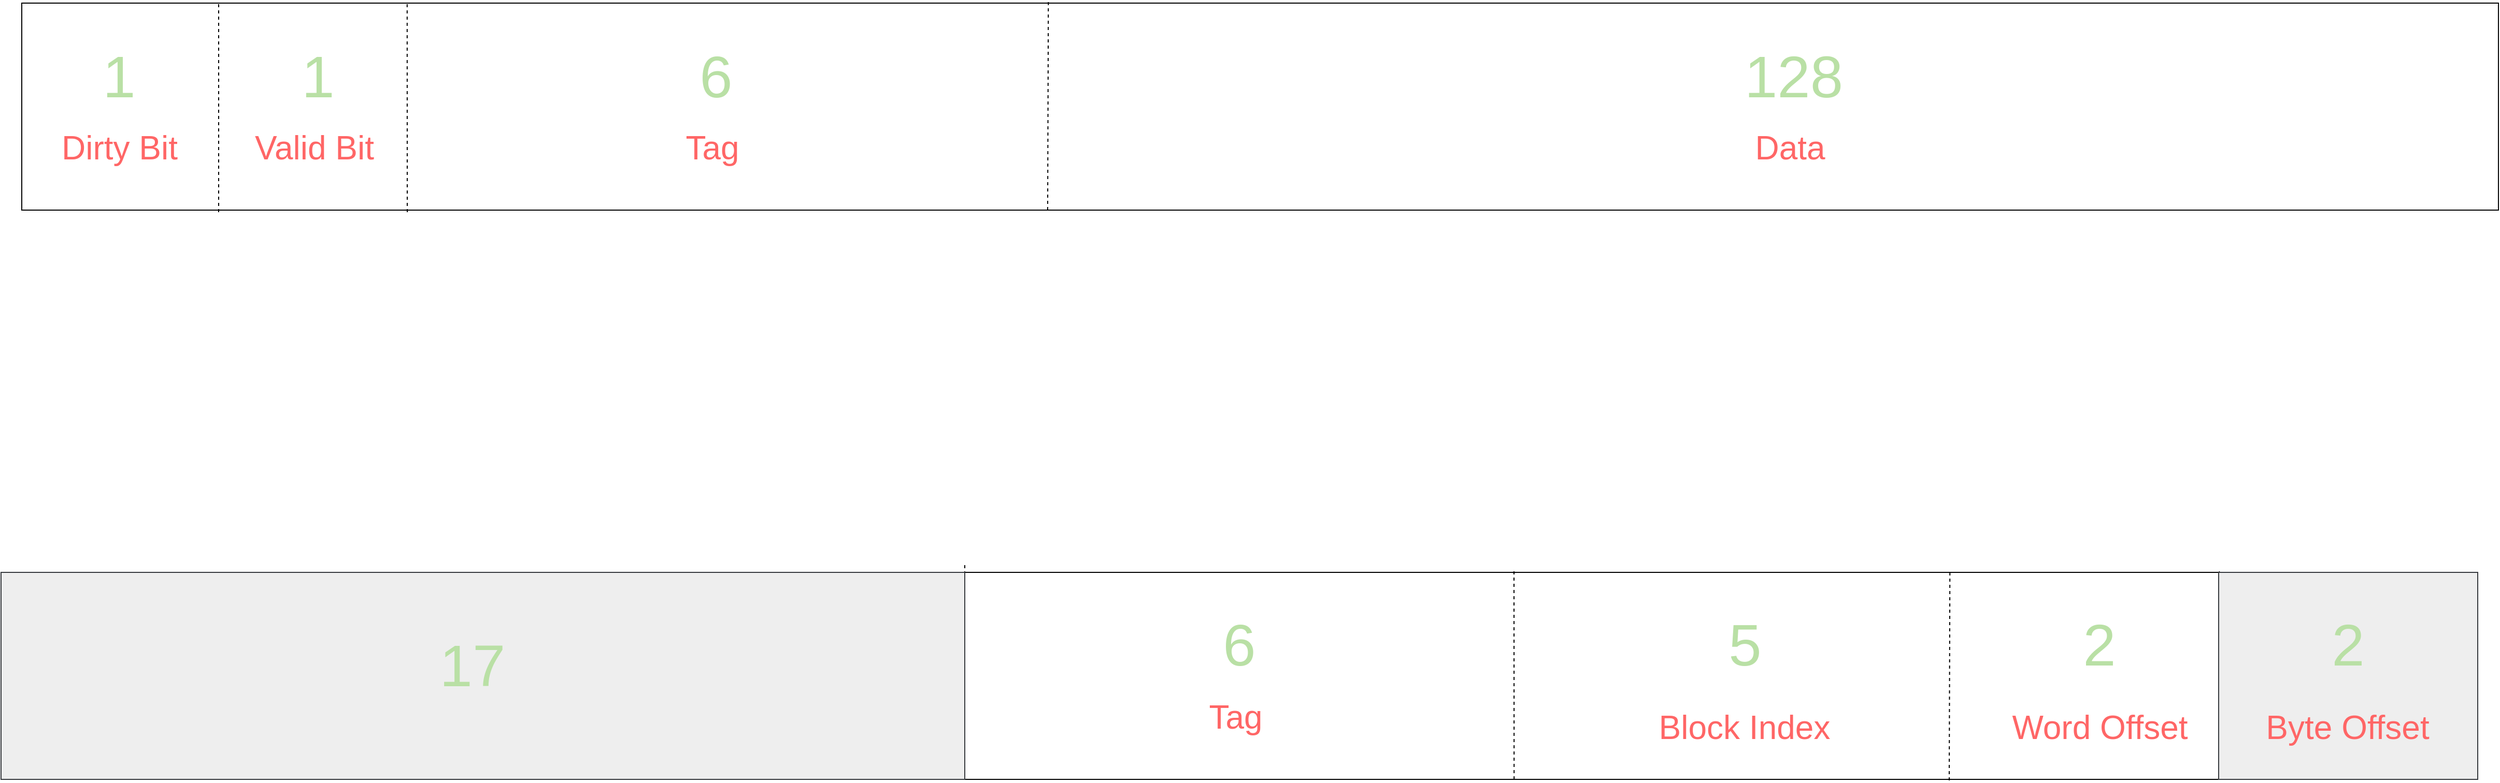 <mxfile version="14.4.3" type="device"><diagram id="cU0h6jQ_p8P6bVY95d0t" name="Page-1"><mxGraphModel dx="3128" dy="1876" grid="1" gridSize="10" guides="1" tooltips="1" connect="1" arrows="1" fold="1" page="1" pageScale="1" pageWidth="850" pageHeight="1100" math="0" shadow="0"><root><mxCell id="0"/><mxCell id="1" parent="0"/><mxCell id="wbMXNcB-0V5xZtRAZRc4-24" value="" style="rounded=0;whiteSpace=wrap;html=1;" parent="1" vertex="1"><mxGeometry x="160" y="670" width="2390" height="200" as="geometry"/></mxCell><mxCell id="wbMXNcB-0V5xZtRAZRc4-1" value="" style="rounded=0;whiteSpace=wrap;html=1;" parent="1" vertex="1"><mxGeometry x="180" y="120" width="2390" height="200" as="geometry"/></mxCell><mxCell id="wbMXNcB-0V5xZtRAZRc4-5" value="" style="endArrow=none;dashed=1;html=1;" parent="1" edge="1"><mxGeometry width="50" height="50" relative="1" as="geometry"><mxPoint x="370" y="322" as="sourcePoint"/><mxPoint x="370" y="120" as="targetPoint"/><Array as="points"><mxPoint x="370" y="120"/></Array></mxGeometry></mxCell><mxCell id="wbMXNcB-0V5xZtRAZRc4-7" value="&lt;font style=&quot;font-size: 57px&quot; color=&quot;#b9e0a5&quot;&gt;1&lt;/font&gt;" style="text;html=1;strokeColor=none;fillColor=none;align=center;verticalAlign=middle;whiteSpace=wrap;rounded=0;" parent="1" vertex="1"><mxGeometry x="238.75" y="181" width="70" height="20" as="geometry"/></mxCell><mxCell id="wbMXNcB-0V5xZtRAZRc4-9" value="&lt;font style=&quot;font-size: 32px&quot; color=&quot;#ff6666&quot;&gt;Dirty Bit&lt;/font&gt;" style="text;html=1;strokeColor=none;fillColor=none;align=center;verticalAlign=middle;whiteSpace=wrap;rounded=0;" parent="1" vertex="1"><mxGeometry x="197.5" y="250" width="152.5" height="20" as="geometry"/></mxCell><mxCell id="wbMXNcB-0V5xZtRAZRc4-12" value="" style="endArrow=none;dashed=1;html=1;" parent="1" edge="1"><mxGeometry width="50" height="50" relative="1" as="geometry"><mxPoint x="552" y="322" as="sourcePoint"/><mxPoint x="551.9" y="118" as="targetPoint"/><Array as="points"><mxPoint x="551.9" y="118"/></Array></mxGeometry></mxCell><mxCell id="wbMXNcB-0V5xZtRAZRc4-13" value="&lt;font style=&quot;font-size: 57px&quot; color=&quot;#b9e0a5&quot;&gt;1&lt;/font&gt;" style="text;html=1;strokeColor=none;fillColor=none;align=center;verticalAlign=middle;whiteSpace=wrap;rounded=0;" parent="1" vertex="1"><mxGeometry x="431.25" y="181" width="70" height="20" as="geometry"/></mxCell><mxCell id="wbMXNcB-0V5xZtRAZRc4-14" value="&lt;font style=&quot;font-size: 32px&quot; color=&quot;#ff6666&quot;&gt;Valid Bit&lt;/font&gt;" style="text;html=1;strokeColor=none;fillColor=none;align=center;verticalAlign=middle;whiteSpace=wrap;rounded=0;" parent="1" vertex="1"><mxGeometry x="386" y="250" width="152.5" height="20" as="geometry"/></mxCell><mxCell id="wbMXNcB-0V5xZtRAZRc4-15" value="" style="endArrow=none;dashed=1;html=1;exitX=0.225;exitY=1;exitDx=0;exitDy=0;exitPerimeter=0;" parent="1" edge="1"><mxGeometry width="50" height="50" relative="1" as="geometry"><mxPoint x="1170" y="320" as="sourcePoint"/><mxPoint x="1170.65" y="118.0" as="targetPoint"/><Array as="points"><mxPoint x="1170.65" y="118"/></Array></mxGeometry></mxCell><mxCell id="wbMXNcB-0V5xZtRAZRc4-17" value="&lt;font style=&quot;font-size: 57px&quot; color=&quot;#b9e0a5&quot;&gt;6&lt;/font&gt;" style="text;html=1;strokeColor=none;fillColor=none;align=center;verticalAlign=middle;whiteSpace=wrap;rounded=0;" parent="1" vertex="1"><mxGeometry x="815.25" y="181" width="70" height="20" as="geometry"/></mxCell><mxCell id="wbMXNcB-0V5xZtRAZRc4-18" value="&lt;font style=&quot;font-size: 32px&quot; color=&quot;#ff6666&quot;&gt;Tag&lt;/font&gt;" style="text;html=1;strokeColor=none;fillColor=none;align=center;verticalAlign=middle;whiteSpace=wrap;rounded=0;" parent="1" vertex="1"><mxGeometry x="770" y="250" width="152.5" height="20" as="geometry"/></mxCell><mxCell id="wbMXNcB-0V5xZtRAZRc4-21" value="&lt;font style=&quot;font-size: 57px&quot; color=&quot;#b9e0a5&quot;&gt;128&lt;/font&gt;" style="text;html=1;strokeColor=none;fillColor=none;align=center;verticalAlign=middle;whiteSpace=wrap;rounded=0;" parent="1" vertex="1"><mxGeometry x="1855.25" y="181" width="70" height="20" as="geometry"/></mxCell><mxCell id="wbMXNcB-0V5xZtRAZRc4-22" value="&lt;font style=&quot;font-size: 32px&quot; color=&quot;#ff6666&quot;&gt;Data&lt;/font&gt;" style="text;html=1;strokeColor=none;fillColor=none;align=center;verticalAlign=middle;whiteSpace=wrap;rounded=0;" parent="1" vertex="1"><mxGeometry x="1810" y="250" width="152.5" height="20" as="geometry"/></mxCell><mxCell id="wbMXNcB-0V5xZtRAZRc4-25" value="" style="endArrow=none;dashed=1;html=1;" parent="1" edge="1"><mxGeometry width="50" height="50" relative="1" as="geometry"><mxPoint x="1090" y="864" as="sourcePoint"/><mxPoint x="1090" y="662" as="targetPoint"/><Array as="points"/></mxGeometry></mxCell><mxCell id="wbMXNcB-0V5xZtRAZRc4-28" value="" style="endArrow=none;dashed=1;html=1;" parent="1" edge="1"><mxGeometry width="50" height="50" relative="1" as="geometry"><mxPoint x="1620.1" y="870" as="sourcePoint"/><mxPoint x="1620" y="666" as="targetPoint"/><Array as="points"><mxPoint x="1620" y="666"/></Array></mxGeometry></mxCell><mxCell id="wbMXNcB-0V5xZtRAZRc4-31" value="" style="endArrow=none;dashed=1;html=1;exitX=0.225;exitY=1;exitDx=0;exitDy=0;exitPerimeter=0;" parent="1" edge="1"><mxGeometry width="50" height="50" relative="1" as="geometry"><mxPoint x="2040" y="871" as="sourcePoint"/><mxPoint x="2040.65" y="669.0" as="targetPoint"/><Array as="points"><mxPoint x="2040.65" y="669"/></Array></mxGeometry></mxCell><mxCell id="wbMXNcB-0V5xZtRAZRc4-34" value="&lt;font style=&quot;font-size: 57px&quot; color=&quot;#b9e0a5&quot;&gt;2&lt;/font&gt;" style="text;html=1;strokeColor=none;fillColor=none;align=center;verticalAlign=middle;whiteSpace=wrap;rounded=0;" parent="1" vertex="1"><mxGeometry x="2150" y="730" width="70" height="20" as="geometry"/></mxCell><mxCell id="wbMXNcB-0V5xZtRAZRc4-35" value="&lt;font style=&quot;font-size: 32px&quot; color=&quot;#ff6666&quot;&gt;Word&amp;nbsp;&lt;/font&gt;&lt;font color=&quot;#ff6666&quot;&gt;&lt;span style=&quot;font-size: 32px&quot;&gt;Offset&lt;/span&gt;&lt;/font&gt;" style="text;html=1;strokeColor=none;fillColor=none;align=center;verticalAlign=middle;whiteSpace=wrap;rounded=0;" parent="1" vertex="1"><mxGeometry x="2108.75" y="810" width="152.5" height="20" as="geometry"/></mxCell><mxCell id="wbMXNcB-0V5xZtRAZRc4-36" value="" style="rounded=0;whiteSpace=wrap;html=1;fillColor=#eeeeee;strokeColor=#36393d;" parent="1" vertex="1"><mxGeometry x="160" y="670" width="930" height="200" as="geometry"/></mxCell><mxCell id="wbMXNcB-0V5xZtRAZRc4-26" value="&lt;font style=&quot;font-size: 57px&quot; color=&quot;#b9e0a5&quot;&gt;17&lt;/font&gt;" style="text;html=1;strokeColor=none;fillColor=none;align=center;verticalAlign=middle;whiteSpace=wrap;rounded=0;" parent="1" vertex="1"><mxGeometry x="580" y="750" width="70" height="20" as="geometry"/></mxCell><mxCell id="wbMXNcB-0V5xZtRAZRc4-39" value="&lt;font style=&quot;font-size: 57px&quot; color=&quot;#b9e0a5&quot;&gt;6&lt;/font&gt;" style="text;html=1;strokeColor=none;fillColor=none;align=center;verticalAlign=middle;whiteSpace=wrap;rounded=0;" parent="1" vertex="1"><mxGeometry x="1320" y="730" width="70" height="20" as="geometry"/></mxCell><mxCell id="wbMXNcB-0V5xZtRAZRc4-40" value="&lt;font style=&quot;font-size: 32px&quot; color=&quot;#ff6666&quot;&gt;Tag&lt;/font&gt;" style="text;html=1;strokeColor=none;fillColor=none;align=center;verticalAlign=middle;whiteSpace=wrap;rounded=0;" parent="1" vertex="1"><mxGeometry x="1275" y="800" width="152.5" height="20" as="geometry"/></mxCell><mxCell id="wbMXNcB-0V5xZtRAZRc4-42" value="&lt;font style=&quot;font-size: 57px&quot; color=&quot;#b9e0a5&quot;&gt;5&lt;/font&gt;" style="text;html=1;strokeColor=none;fillColor=none;align=center;verticalAlign=middle;whiteSpace=wrap;rounded=0;" parent="1" vertex="1"><mxGeometry x="1807.75" y="730" width="70" height="20" as="geometry"/></mxCell><mxCell id="wbMXNcB-0V5xZtRAZRc4-43" value="&lt;font color=&quot;#ff6666&quot;&gt;&lt;span style=&quot;font-size: 32px&quot;&gt;Block Index&lt;/span&gt;&lt;/font&gt;" style="text;html=1;strokeColor=none;fillColor=none;align=center;verticalAlign=middle;whiteSpace=wrap;rounded=0;" parent="1" vertex="1"><mxGeometry x="1739.13" y="810" width="207.25" height="20" as="geometry"/></mxCell><mxCell id="wbMXNcB-0V5xZtRAZRc4-44" value="" style="endArrow=none;dashed=1;html=1;exitX=0.225;exitY=1;exitDx=0;exitDy=0;exitPerimeter=0;" parent="1" edge="1"><mxGeometry width="50" height="50" relative="1" as="geometry"><mxPoint x="2300" y="870.0" as="sourcePoint"/><mxPoint x="2300.65" y="668.0" as="targetPoint"/><Array as="points"><mxPoint x="2300.65" y="668"/></Array></mxGeometry></mxCell><mxCell id="wbMXNcB-0V5xZtRAZRc4-51" value="" style="rounded=0;whiteSpace=wrap;html=1;fillColor=#eeeeee;strokeColor=#36393d;" parent="1" vertex="1"><mxGeometry x="2300" y="670" width="250" height="200" as="geometry"/></mxCell><mxCell id="wbMXNcB-0V5xZtRAZRc4-49" value="&lt;font style=&quot;font-size: 57px&quot; color=&quot;#b9e0a5&quot;&gt;2&lt;/font&gt;" style="text;html=1;strokeColor=none;fillColor=none;align=center;verticalAlign=middle;whiteSpace=wrap;rounded=0;" parent="1" vertex="1"><mxGeometry x="2390" y="730" width="70" height="20" as="geometry"/></mxCell><mxCell id="wbMXNcB-0V5xZtRAZRc4-50" value="&lt;font style=&quot;font-size: 32px&quot; color=&quot;#ff6666&quot;&gt;Byte&amp;nbsp;&lt;/font&gt;&lt;font color=&quot;#ff6666&quot;&gt;&lt;span style=&quot;font-size: 32px&quot;&gt;Offset&lt;/span&gt;&lt;/font&gt;" style="text;html=1;strokeColor=none;fillColor=none;align=center;verticalAlign=middle;whiteSpace=wrap;rounded=0;" parent="1" vertex="1"><mxGeometry x="2348" y="810" width="152.5" height="20" as="geometry"/></mxCell></root></mxGraphModel></diagram></mxfile>